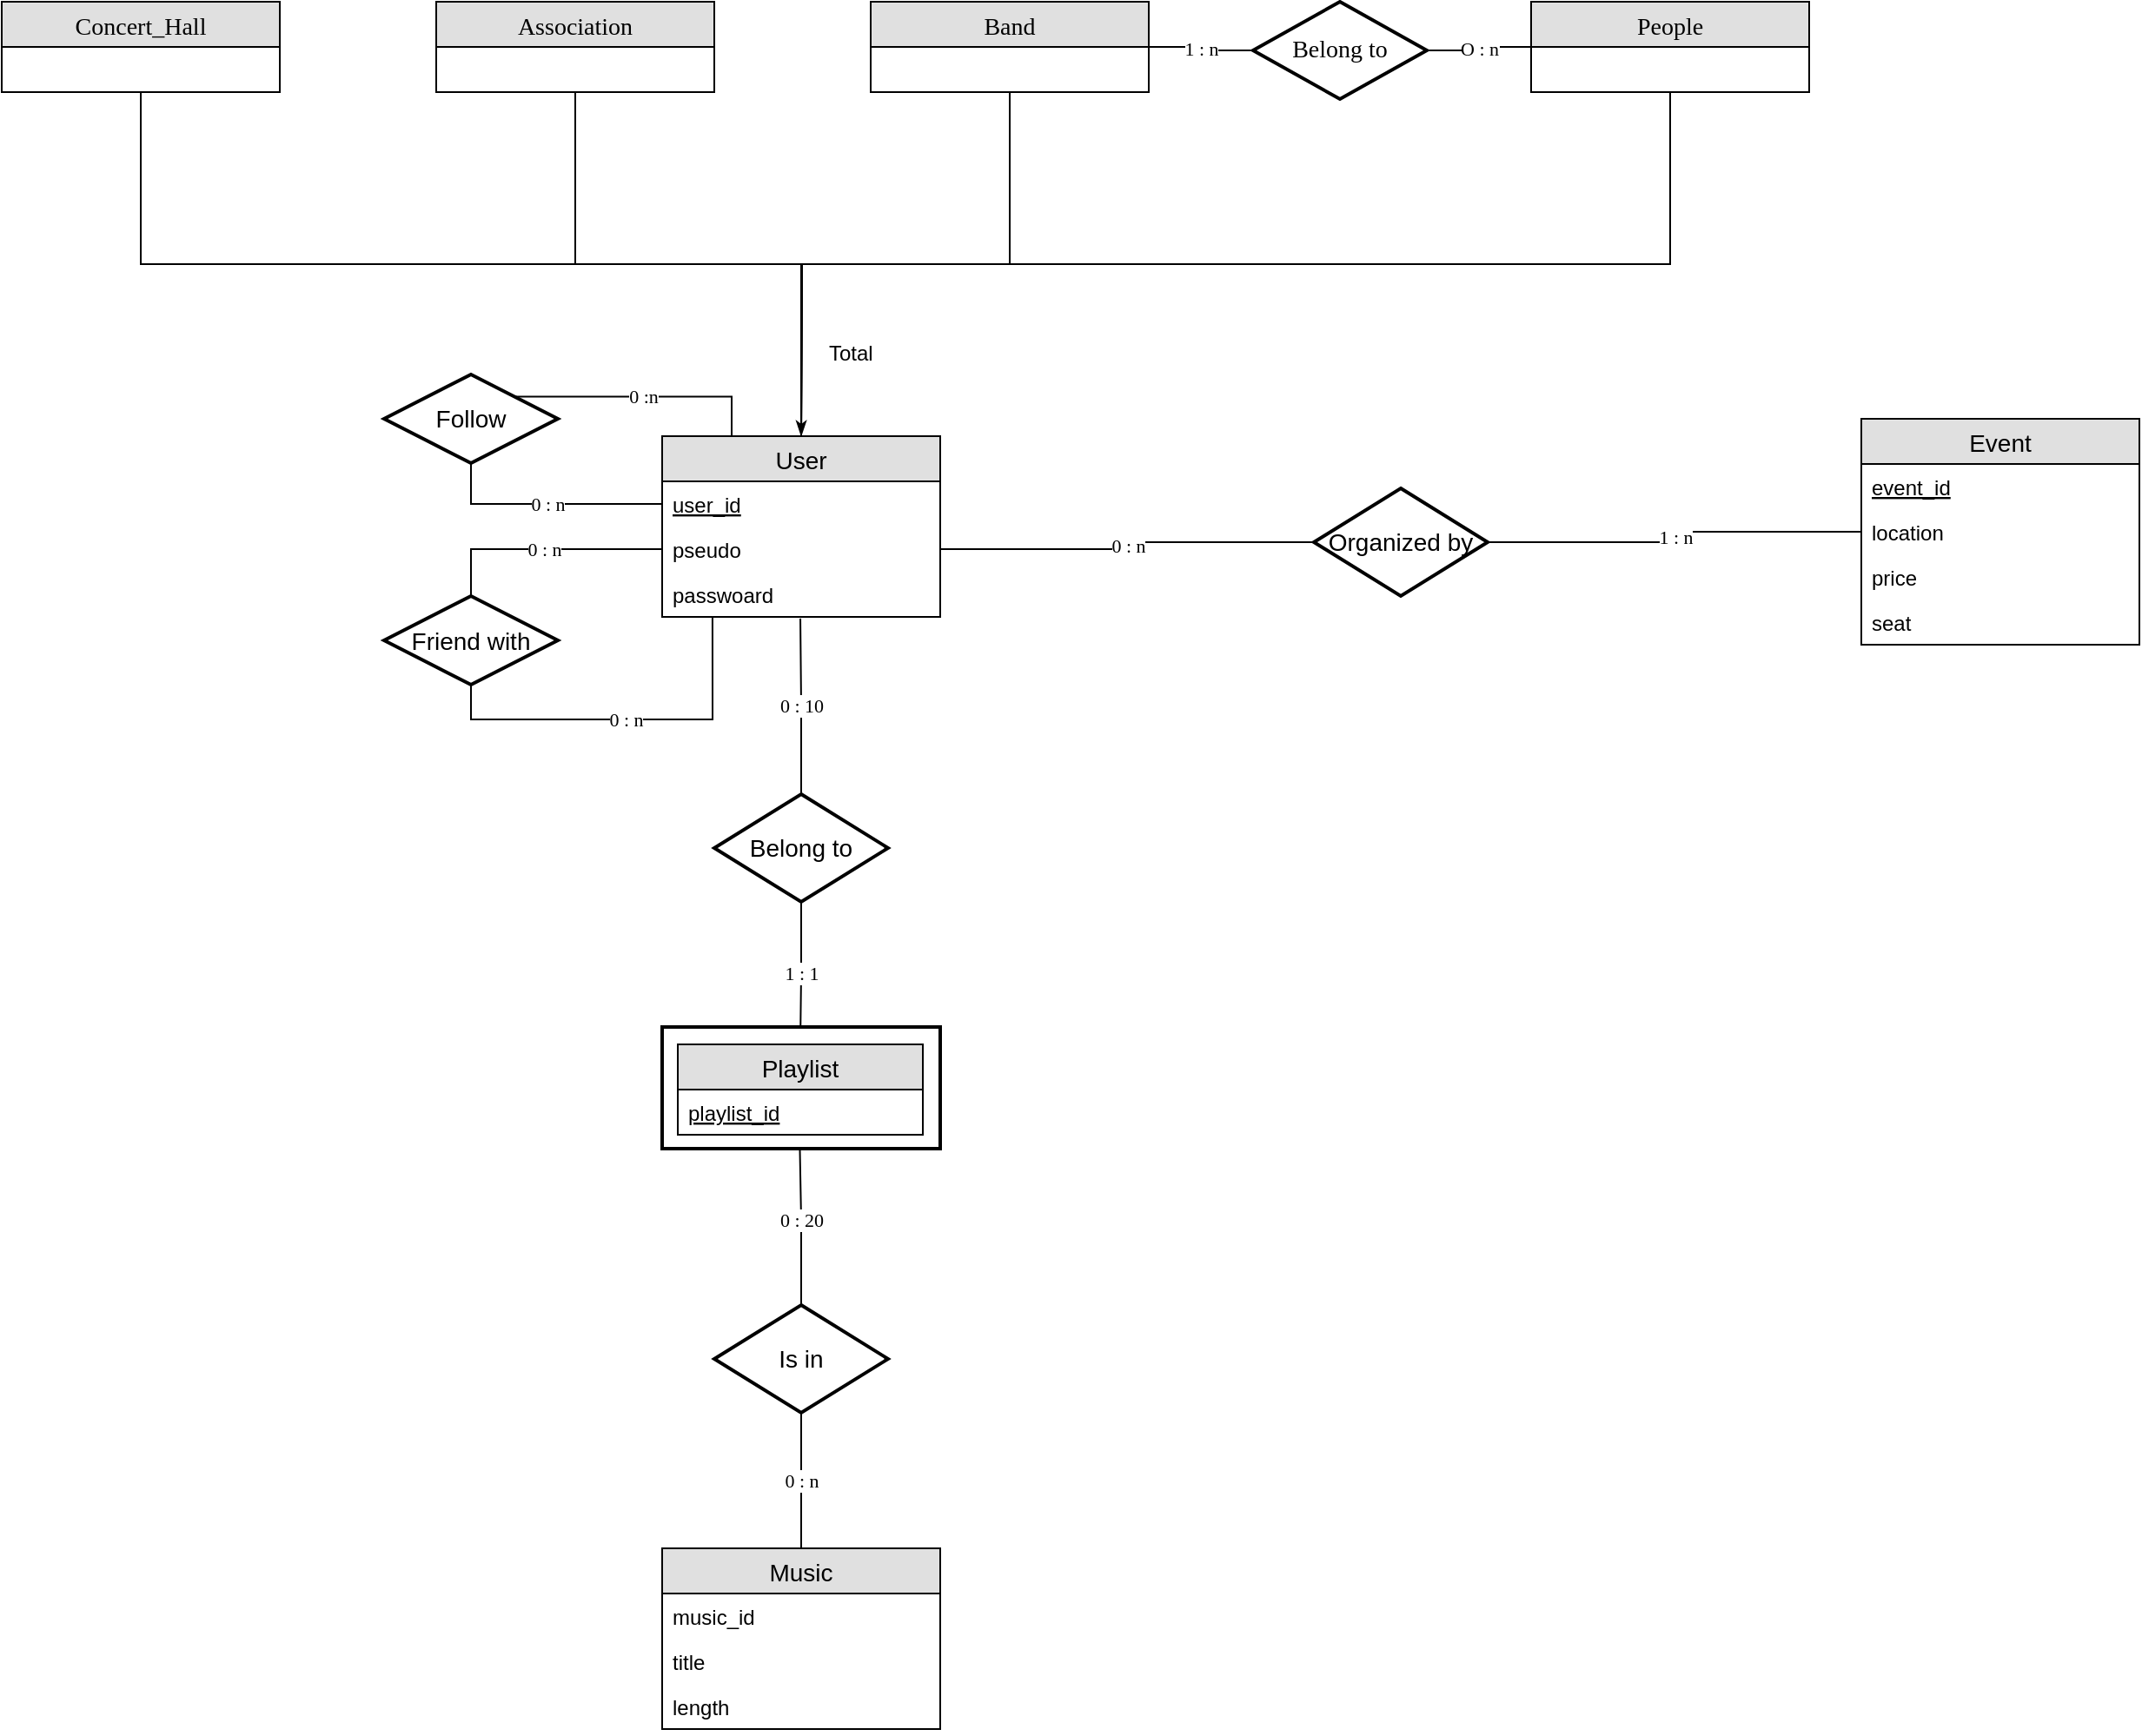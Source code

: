 <mxfile version="12.2.4" pages="1"><diagram id="5mgsKcssJQCsPawb4BXf" name="Page-1"><mxGraphModel dx="1909" dy="2202" grid="1" gridSize="10" guides="1" tooltips="1" connect="1" arrows="1" fold="1" page="1" pageScale="1" pageWidth="1200" pageHeight="1600" math="0" shadow="0"><root><mxCell id="0"/><mxCell id="1" parent="0"/><mxCell id="92" style="edgeStyle=orthogonalEdgeStyle;rounded=0;orthogonalLoop=1;jettySize=auto;html=1;exitX=0.5;exitY=1;exitDx=0;exitDy=0;entryX=0.5;entryY=0;entryDx=0;entryDy=0;endArrow=none;endFill=0;fontFamily=Comic Sans MS;" parent="1" source="72" target="87" edge="1"><mxGeometry relative="1" as="geometry"/></mxCell><mxCell id="72" value="Concert_Hall" style="swimlane;fontStyle=0;childLayout=stackLayout;horizontal=1;startSize=26;fillColor=#e0e0e0;horizontalStack=0;resizeParent=1;resizeParentMax=0;resizeLast=0;collapsible=1;marginBottom=0;swimlaneFillColor=#ffffff;align=center;fontSize=14;fontFamily=Comic Sans MS;" parent="1" vertex="1"><mxGeometry x="-390" y="-450" width="160" height="52" as="geometry"/></mxCell><mxCell id="93" style="edgeStyle=orthogonalEdgeStyle;rounded=0;orthogonalLoop=1;jettySize=auto;html=1;exitX=0.5;exitY=1;exitDx=0;exitDy=0;endArrow=none;endFill=0;fontFamily=Comic Sans MS;" parent="1" source="76" edge="1"><mxGeometry relative="1" as="geometry"><mxPoint x="70" y="-200" as="targetPoint"/></mxGeometry></mxCell><mxCell id="76" value="Association" style="swimlane;fontStyle=0;childLayout=stackLayout;horizontal=1;startSize=26;fillColor=#e0e0e0;horizontalStack=0;resizeParent=1;resizeParentMax=0;resizeLast=0;collapsible=1;marginBottom=0;swimlaneFillColor=#ffffff;align=center;fontSize=14;fontFamily=Comic Sans MS;" parent="1" vertex="1"><mxGeometry x="-140" y="-450" width="160" height="52" as="geometry"/></mxCell><mxCell id="94" style="edgeStyle=orthogonalEdgeStyle;rounded=0;orthogonalLoop=1;jettySize=auto;html=1;exitX=0.5;exitY=1;exitDx=0;exitDy=0;endArrow=none;endFill=0;fontFamily=Comic Sans MS;" parent="1" source="81" edge="1"><mxGeometry relative="1" as="geometry"><mxPoint x="70" y="-200" as="targetPoint"/></mxGeometry></mxCell><mxCell id="81" value="Band" style="swimlane;fontStyle=0;childLayout=stackLayout;horizontal=1;startSize=26;fillColor=#e0e0e0;horizontalStack=0;resizeParent=1;resizeParentMax=0;resizeLast=0;collapsible=1;marginBottom=0;swimlaneFillColor=#ffffff;align=center;fontSize=14;fontFamily=Comic Sans MS;" parent="1" vertex="1"><mxGeometry x="110" y="-450" width="160" height="52" as="geometry"/></mxCell><mxCell id="84" value="O : n" style="edgeStyle=orthogonalEdgeStyle;rounded=0;orthogonalLoop=1;jettySize=auto;html=1;exitX=0;exitY=0.5;exitDx=0;exitDy=0;entryX=1;entryY=0.5;entryDx=0;entryDy=0;endArrow=none;endFill=0;fontFamily=Comic Sans MS;" parent="1" source="82" target="83" edge="1"><mxGeometry relative="1" as="geometry"/></mxCell><mxCell id="95" style="edgeStyle=orthogonalEdgeStyle;rounded=0;orthogonalLoop=1;jettySize=auto;html=1;exitX=0.5;exitY=1;exitDx=0;exitDy=0;endArrow=classicThin;endFill=1;fontFamily=Comic Sans MS;" parent="1" source="82" edge="1"><mxGeometry relative="1" as="geometry"><mxPoint x="70" y="-200" as="targetPoint"/></mxGeometry></mxCell><mxCell id="82" value="People" style="swimlane;fontStyle=0;childLayout=stackLayout;horizontal=1;startSize=26;fillColor=#e0e0e0;horizontalStack=0;resizeParent=1;resizeParentMax=0;resizeLast=0;collapsible=1;marginBottom=0;swimlaneFillColor=#ffffff;align=center;fontSize=14;fontFamily=Comic Sans MS;" parent="1" vertex="1"><mxGeometry x="490" y="-450" width="160" height="52" as="geometry"/></mxCell><mxCell id="85" value="1 : n" style="edgeStyle=orthogonalEdgeStyle;rounded=0;orthogonalLoop=1;jettySize=auto;html=1;exitX=0;exitY=0.5;exitDx=0;exitDy=0;entryX=1;entryY=0.5;entryDx=0;entryDy=0;endArrow=none;endFill=0;fontFamily=Comic Sans MS;" parent="1" source="83" target="81" edge="1"><mxGeometry relative="1" as="geometry"/></mxCell><mxCell id="83" value="Belong to" style="shape=rhombus;strokeWidth=2;fontSize=17;perimeter=rhombusPerimeter;whiteSpace=wrap;html=1;align=center;fontSize=14;fontFamily=Comic Sans MS;" parent="1" vertex="1"><mxGeometry x="330" y="-450" width="100" height="56" as="geometry"/></mxCell><mxCell id="87" value="User" style="swimlane;fontStyle=0;childLayout=stackLayout;horizontal=1;startSize=26;fillColor=#e0e0e0;horizontalStack=0;resizeParent=1;resizeParentMax=0;resizeLast=0;collapsible=1;marginBottom=0;swimlaneFillColor=#ffffff;align=center;fontSize=14;" parent="1" vertex="1"><mxGeometry x="-10" y="-200" width="160" height="104" as="geometry"/></mxCell><mxCell id="88" value="user_id" style="text;strokeColor=none;fillColor=none;spacingLeft=4;spacingRight=4;overflow=hidden;rotatable=0;points=[[0,0.5],[1,0.5]];portConstraint=eastwest;fontSize=12;fontStyle=4" parent="87" vertex="1"><mxGeometry y="26" width="160" height="26" as="geometry"/></mxCell><mxCell id="89" value="pseudo" style="text;strokeColor=none;fillColor=none;spacingLeft=4;spacingRight=4;overflow=hidden;rotatable=0;points=[[0,0.5],[1,0.5]];portConstraint=eastwest;fontSize=12;" parent="87" vertex="1"><mxGeometry y="52" width="160" height="26" as="geometry"/></mxCell><mxCell id="90" value="passwoard" style="text;strokeColor=none;fillColor=none;spacingLeft=4;spacingRight=4;overflow=hidden;rotatable=0;points=[[0,0.5],[1,0.5]];portConstraint=eastwest;fontSize=12;" parent="87" vertex="1"><mxGeometry y="78" width="160" height="26" as="geometry"/></mxCell><mxCell id="96" value="Total" style="text;strokeColor=none;fillColor=none;spacingLeft=4;spacingRight=4;overflow=hidden;rotatable=0;points=[[0,0.5],[1,0.5]];portConstraint=eastwest;fontSize=12;" parent="1" vertex="1"><mxGeometry x="80" y="-261.5" width="40" height="26" as="geometry"/></mxCell><mxCell id="97" value="Event" style="swimlane;fontStyle=0;childLayout=stackLayout;horizontal=1;startSize=26;fillColor=#e0e0e0;horizontalStack=0;resizeParent=1;resizeParentMax=0;resizeLast=0;collapsible=1;marginBottom=0;swimlaneFillColor=#ffffff;align=center;fontSize=14;" parent="1" vertex="1"><mxGeometry x="680" y="-210" width="160" height="130" as="geometry"/></mxCell><mxCell id="98" value="event_id" style="text;strokeColor=none;fillColor=none;spacingLeft=4;spacingRight=4;overflow=hidden;rotatable=0;points=[[0,0.5],[1,0.5]];portConstraint=eastwest;fontSize=12;fontStyle=4" parent="97" vertex="1"><mxGeometry y="26" width="160" height="26" as="geometry"/></mxCell><mxCell id="99" value="location" style="text;strokeColor=none;fillColor=none;spacingLeft=4;spacingRight=4;overflow=hidden;rotatable=0;points=[[0,0.5],[1,0.5]];portConstraint=eastwest;fontSize=12;" parent="97" vertex="1"><mxGeometry y="52" width="160" height="26" as="geometry"/></mxCell><mxCell id="101" value="price " style="text;strokeColor=none;fillColor=none;spacingLeft=4;spacingRight=4;overflow=hidden;rotatable=0;points=[[0,0.5],[1,0.5]];portConstraint=eastwest;fontSize=12;" parent="97" vertex="1"><mxGeometry y="78" width="160" height="26" as="geometry"/></mxCell><mxCell id="100" value="seat" style="text;strokeColor=none;fillColor=none;spacingLeft=4;spacingRight=4;overflow=hidden;rotatable=0;points=[[0,0.5],[1,0.5]];portConstraint=eastwest;fontSize=12;" parent="97" vertex="1"><mxGeometry y="104" width="160" height="26" as="geometry"/></mxCell><mxCell id="106" value="0 : n" style="edgeStyle=orthogonalEdgeStyle;rounded=0;orthogonalLoop=1;jettySize=auto;html=1;exitX=0;exitY=0.5;exitDx=0;exitDy=0;entryX=1;entryY=0.5;entryDx=0;entryDy=0;endArrow=none;endFill=0;fontFamily=Comic Sans MS;" parent="1" source="102" target="89" edge="1"><mxGeometry relative="1" as="geometry"/></mxCell><mxCell id="108" value="1 : n" style="edgeStyle=orthogonalEdgeStyle;rounded=0;orthogonalLoop=1;jettySize=auto;html=1;exitX=1;exitY=0.5;exitDx=0;exitDy=0;entryX=0;entryY=0.5;entryDx=0;entryDy=0;endArrow=none;endFill=0;fontFamily=Comic Sans MS;" parent="1" source="102" target="99" edge="1"><mxGeometry relative="1" as="geometry"/></mxCell><mxCell id="102" value="Organized by" style="shape=rhombus;strokeWidth=2;fontSize=17;perimeter=rhombusPerimeter;whiteSpace=wrap;html=1;align=center;fontSize=14;" parent="1" vertex="1"><mxGeometry x="365" y="-170" width="100" height="62" as="geometry"/></mxCell><mxCell id="112" value="0 :n" style="edgeStyle=orthogonalEdgeStyle;rounded=0;orthogonalLoop=1;jettySize=auto;html=1;exitX=1;exitY=0;exitDx=0;exitDy=0;entryX=0.25;entryY=0;entryDx=0;entryDy=0;endArrow=none;endFill=0;fontFamily=Comic Sans MS;" parent="1" source="109" target="87" edge="1"><mxGeometry relative="1" as="geometry"/></mxCell><mxCell id="113" value="0 : n" style="edgeStyle=orthogonalEdgeStyle;rounded=0;orthogonalLoop=1;jettySize=auto;html=1;exitX=0.5;exitY=1;exitDx=0;exitDy=0;entryX=0;entryY=0.5;entryDx=0;entryDy=0;endArrow=none;endFill=0;fontFamily=Comic Sans MS;" parent="1" source="109" target="88" edge="1"><mxGeometry relative="1" as="geometry"/></mxCell><mxCell id="109" value="Follow" style="shape=rhombus;strokeWidth=2;fontSize=17;perimeter=rhombusPerimeter;whiteSpace=wrap;html=1;align=center;fontSize=14;" parent="1" vertex="1"><mxGeometry x="-170" y="-235.5" width="100" height="51" as="geometry"/></mxCell><mxCell id="114" value="0 : n" style="edgeStyle=orthogonalEdgeStyle;rounded=0;orthogonalLoop=1;jettySize=auto;html=1;exitX=0.5;exitY=0;exitDx=0;exitDy=0;entryX=0;entryY=0.5;entryDx=0;entryDy=0;endArrow=none;endFill=0;fontFamily=Comic Sans MS;" parent="1" source="111" target="89" edge="1"><mxGeometry relative="1" as="geometry"/></mxCell><mxCell id="115" value="0 : n" style="edgeStyle=orthogonalEdgeStyle;rounded=0;orthogonalLoop=1;jettySize=auto;html=1;exitX=0.5;exitY=1;exitDx=0;exitDy=0;entryX=0.181;entryY=0.991;entryDx=0;entryDy=0;entryPerimeter=0;endArrow=none;endFill=0;fontFamily=Comic Sans MS;" parent="1" source="111" target="90" edge="1"><mxGeometry relative="1" as="geometry"/></mxCell><mxCell id="111" value="Friend with" style="shape=rhombus;strokeWidth=2;fontSize=17;perimeter=rhombusPerimeter;whiteSpace=wrap;html=1;align=center;fontSize=14;" parent="1" vertex="1"><mxGeometry x="-170" y="-108" width="100" height="51" as="geometry"/></mxCell><mxCell id="121" value="0 : 10" style="edgeStyle=orthogonalEdgeStyle;rounded=0;orthogonalLoop=1;jettySize=auto;html=1;exitX=0.5;exitY=0;exitDx=0;exitDy=0;entryX=0.497;entryY=1.036;entryDx=0;entryDy=0;entryPerimeter=0;endArrow=none;endFill=0;fontFamily=Comic Sans MS;" parent="1" source="120" target="90" edge="1"><mxGeometry relative="1" as="geometry"/></mxCell><mxCell id="122" value="1 : 1" style="edgeStyle=orthogonalEdgeStyle;rounded=0;orthogonalLoop=1;jettySize=auto;html=1;exitX=0.5;exitY=1;exitDx=0;exitDy=0;entryX=0.5;entryY=0;entryDx=0;entryDy=0;endArrow=none;endFill=0;fontFamily=Comic Sans MS;" parent="1" source="120" target="116" edge="1"><mxGeometry relative="1" as="geometry"/></mxCell><mxCell id="120" value="Belong to" style="shape=rhombus;strokeWidth=2;fontSize=17;perimeter=rhombusPerimeter;whiteSpace=wrap;html=1;align=center;fontSize=14;" parent="1" vertex="1"><mxGeometry x="20" y="6" width="100" height="62" as="geometry"/></mxCell><mxCell id="123" value="Music" style="swimlane;fontStyle=0;childLayout=stackLayout;horizontal=1;startSize=26;fillColor=#e0e0e0;horizontalStack=0;resizeParent=1;resizeParentMax=0;resizeLast=0;collapsible=1;marginBottom=0;swimlaneFillColor=#ffffff;align=center;fontSize=14;" parent="1" vertex="1"><mxGeometry x="-10" y="440" width="160" height="104" as="geometry"/></mxCell><mxCell id="124" value="music_id" style="text;strokeColor=none;fillColor=none;spacingLeft=4;spacingRight=4;overflow=hidden;rotatable=0;points=[[0,0.5],[1,0.5]];portConstraint=eastwest;fontSize=12;" parent="123" vertex="1"><mxGeometry y="26" width="160" height="26" as="geometry"/></mxCell><mxCell id="125" value="title" style="text;strokeColor=none;fillColor=none;spacingLeft=4;spacingRight=4;overflow=hidden;rotatable=0;points=[[0,0.5],[1,0.5]];portConstraint=eastwest;fontSize=12;" parent="123" vertex="1"><mxGeometry y="52" width="160" height="26" as="geometry"/></mxCell><mxCell id="126" value="length" style="text;strokeColor=none;fillColor=none;spacingLeft=4;spacingRight=4;overflow=hidden;rotatable=0;points=[[0,0.5],[1,0.5]];portConstraint=eastwest;fontSize=12;" parent="123" vertex="1"><mxGeometry y="78" width="160" height="26" as="geometry"/></mxCell><mxCell id="128" value="0 : 20" style="edgeStyle=orthogonalEdgeStyle;rounded=0;orthogonalLoop=1;jettySize=auto;html=1;exitX=0.5;exitY=0;exitDx=0;exitDy=0;entryX=0.497;entryY=0.977;entryDx=0;entryDy=0;entryPerimeter=0;endArrow=none;endFill=0;fontFamily=Comic Sans MS;" parent="1" source="127" target="117" edge="1"><mxGeometry relative="1" as="geometry"/></mxCell><mxCell id="129" value="0 : n" style="edgeStyle=orthogonalEdgeStyle;rounded=0;orthogonalLoop=1;jettySize=auto;html=1;exitX=0.5;exitY=1;exitDx=0;exitDy=0;entryX=0.5;entryY=0;entryDx=0;entryDy=0;endArrow=none;endFill=0;fontFamily=Comic Sans MS;" parent="1" source="127" target="123" edge="1"><mxGeometry relative="1" as="geometry"/></mxCell><mxCell id="127" value="Is in" style="shape=rhombus;strokeWidth=2;fontSize=17;perimeter=rhombusPerimeter;whiteSpace=wrap;html=1;align=center;fontSize=14;" parent="1" vertex="1"><mxGeometry x="20" y="300" width="100" height="62" as="geometry"/></mxCell><mxCell id="130" value="Entity" style="shape=ext;strokeWidth=2;margin=10;double=1;whiteSpace=wrap;html=1;align=center;fontSize=14;" parent="1" vertex="1"><mxGeometry x="-10" y="140" width="160" height="70" as="geometry"/></mxCell><mxCell id="116" value="Playlist" style="swimlane;fontStyle=0;childLayout=stackLayout;horizontal=1;startSize=26;fillColor=#e0e0e0;horizontalStack=0;resizeParent=1;resizeParentMax=0;resizeLast=0;collapsible=1;marginBottom=0;swimlaneFillColor=#ffffff;align=center;fontSize=14;" parent="1" vertex="1"><mxGeometry x="-1" y="150" width="141" height="52" as="geometry"/></mxCell><mxCell id="117" value="playlist_id" style="text;strokeColor=none;fillColor=none;spacingLeft=4;spacingRight=4;overflow=hidden;rotatable=0;points=[[0,0.5],[1,0.5]];portConstraint=eastwest;fontSize=12;fontStyle=4" parent="116" vertex="1"><mxGeometry y="26" width="141" height="26" as="geometry"/></mxCell></root></mxGraphModel></diagram></mxfile>